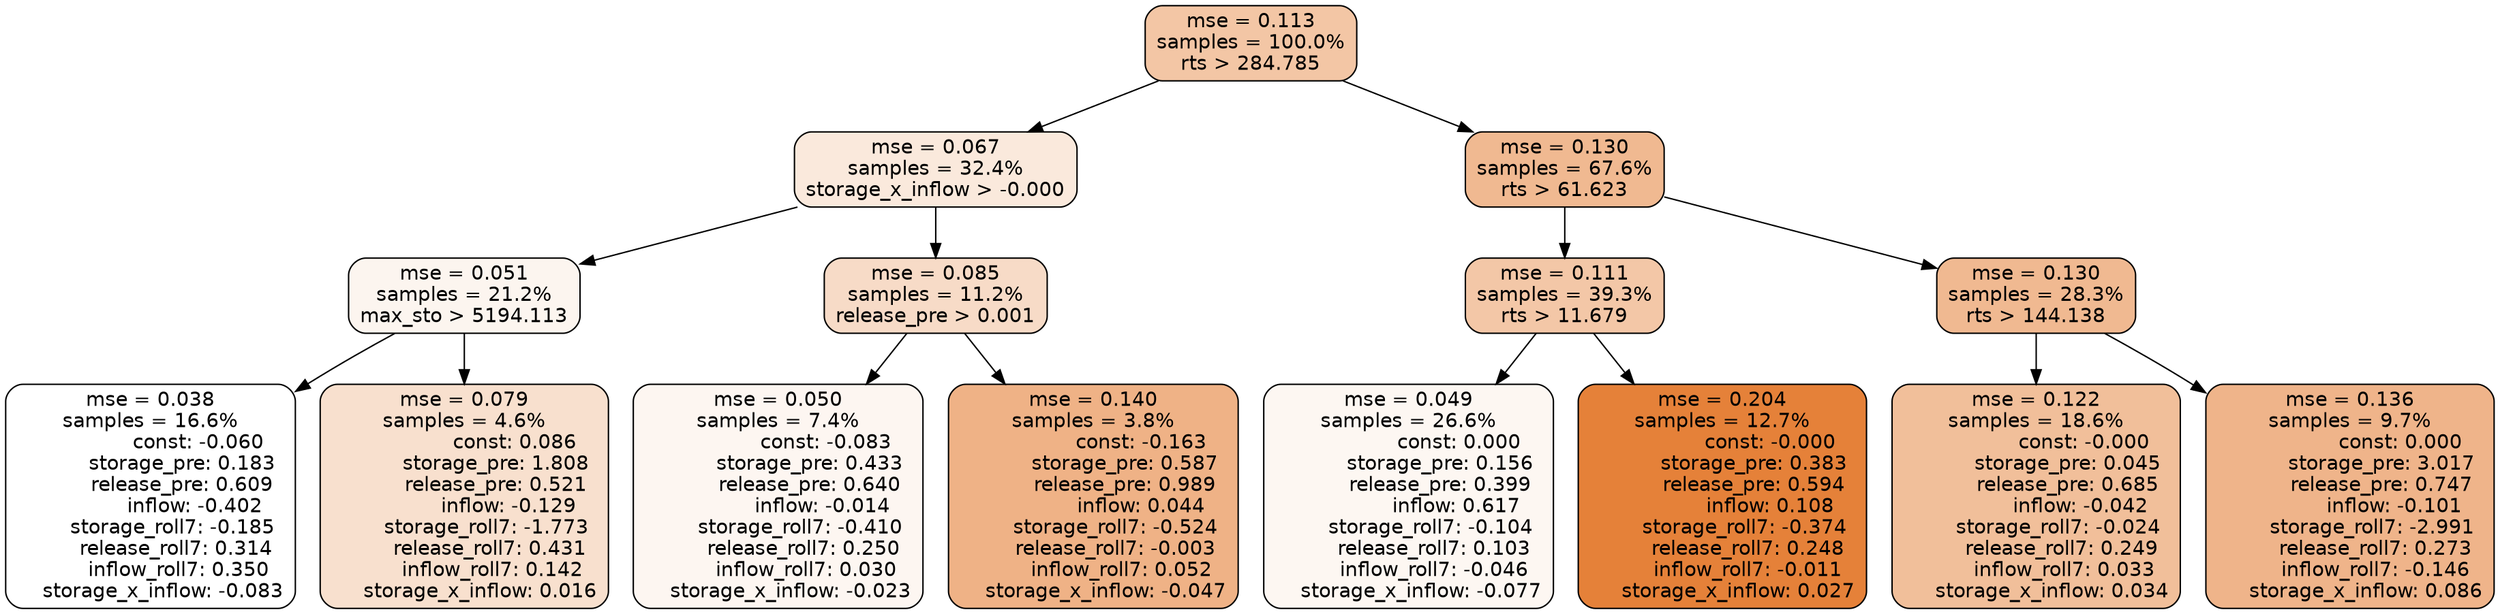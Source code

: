 digraph tree {
node [shape=rectangle, style="filled, rounded", color="black", fontname=helvetica] ;
edge [fontname=helvetica] ;
	"0" [label="mse = 0.113
samples = 100.0%
rts > 284.785", fillcolor="#f3c6a5"]
	"8" [label="mse = 0.067
samples = 32.4%
storage_x_inflow > -0.000", fillcolor="#fae9dc"]
	"1" [label="mse = 0.130
samples = 67.6%
rts > 61.623", fillcolor="#f0b991"]
	"9" [label="mse = 0.051
samples = 21.2%
max_sto > 5194.113", fillcolor="#fcf5ef"]
	"12" [label="mse = 0.085
samples = 11.2%
release_pre > 0.001", fillcolor="#f7dbc7"]
	"2" [label="mse = 0.111
samples = 39.3%
rts > 11.679", fillcolor="#f3c7a7"]
	"5" [label="mse = 0.130
samples = 28.3%
rts > 144.138", fillcolor="#f0b991"]
	"10" [label="mse = 0.038
samples = 16.6%
               const: -0.060
          storage_pre: 0.183
          release_pre: 0.609
              inflow: -0.402
       storage_roll7: -0.185
        release_roll7: 0.314
         inflow_roll7: 0.350
    storage_x_inflow: -0.083", fillcolor="#ffffff"]
	"11" [label="mse = 0.079
samples = 4.6%
                const: 0.086
          storage_pre: 1.808
          release_pre: 0.521
              inflow: -0.129
       storage_roll7: -1.773
        release_roll7: 0.431
         inflow_roll7: 0.142
     storage_x_inflow: 0.016", fillcolor="#f8e0ce"]
	"13" [label="mse = 0.050
samples = 7.4%
               const: -0.083
          storage_pre: 0.433
          release_pre: 0.640
              inflow: -0.014
       storage_roll7: -0.410
        release_roll7: 0.250
         inflow_roll7: 0.030
    storage_x_inflow: -0.023", fillcolor="#fdf6f1"]
	"14" [label="mse = 0.140
samples = 3.8%
               const: -0.163
          storage_pre: 0.587
          release_pre: 0.989
               inflow: 0.044
       storage_roll7: -0.524
       release_roll7: -0.003
         inflow_roll7: 0.052
    storage_x_inflow: -0.047", fillcolor="#efb286"]
	"3" [label="mse = 0.049
samples = 26.6%
                const: 0.000
          storage_pre: 0.156
          release_pre: 0.399
               inflow: 0.617
       storage_roll7: -0.104
        release_roll7: 0.103
        inflow_roll7: -0.046
    storage_x_inflow: -0.077", fillcolor="#fdf7f2"]
	"4" [label="mse = 0.204
samples = 12.7%
               const: -0.000
          storage_pre: 0.383
          release_pre: 0.594
               inflow: 0.108
       storage_roll7: -0.374
        release_roll7: 0.248
        inflow_roll7: -0.011
     storage_x_inflow: 0.027", fillcolor="#e58139"]
	"6" [label="mse = 0.122
samples = 18.6%
               const: -0.000
          storage_pre: 0.045
          release_pre: 0.685
              inflow: -0.042
       storage_roll7: -0.024
        release_roll7: 0.249
         inflow_roll7: 0.033
     storage_x_inflow: 0.034", fillcolor="#f1bf9a"]
	"7" [label="mse = 0.136
samples = 9.7%
                const: 0.000
          storage_pre: 3.017
          release_pre: 0.747
              inflow: -0.101
       storage_roll7: -2.991
        release_roll7: 0.273
        inflow_roll7: -0.146
     storage_x_inflow: 0.086", fillcolor="#efb48a"]

	"0" -> "1"
	"0" -> "8"
	"8" -> "9"
	"8" -> "12"
	"1" -> "2"
	"1" -> "5"
	"9" -> "10"
	"9" -> "11"
	"12" -> "13"
	"12" -> "14"
	"2" -> "3"
	"2" -> "4"
	"5" -> "6"
	"5" -> "7"
}